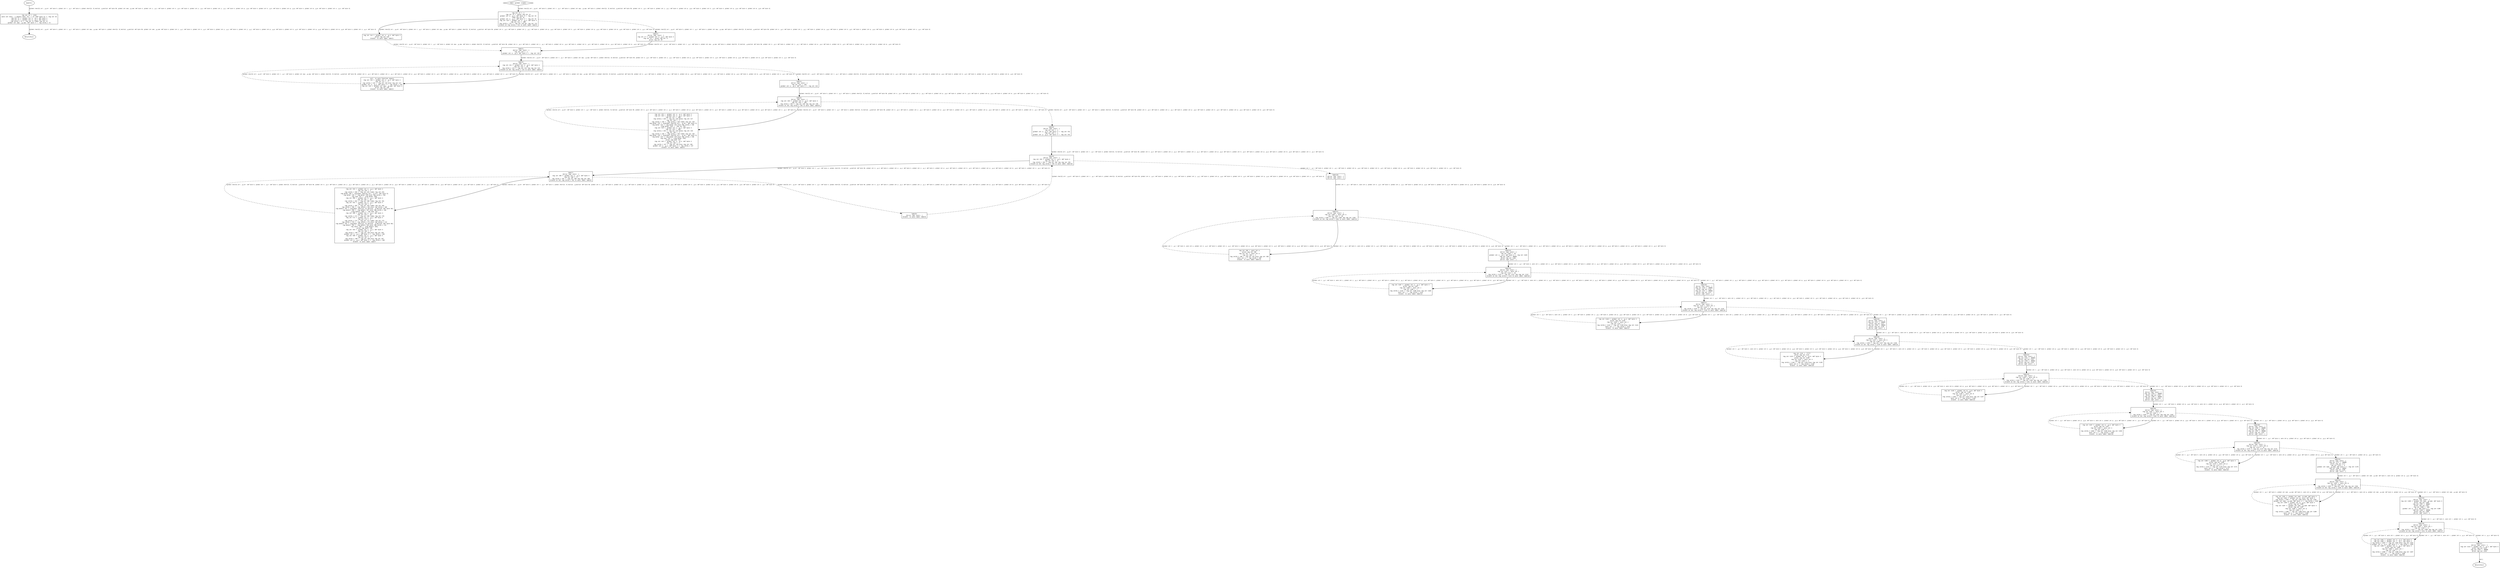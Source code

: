 digraph G {
  rankdir=TB;
  node [shape=box, fontname="Courier New", fontsize=10];
  edge [fontname="Courier New", fontsize=9];

  // BasicBlock ID: 132180401798016
  BB_132180401798016 [label="reg int t0 <- 1234\nauto int test; _l_square_test: fp + (-4) [def byte 4] <- reg int t0\nreg int t1 <- global int x; _g_x: def byte 4\nreg int t2 <- global int x; _g_x: def byte 4\nreg int32_t t3 <- reg int t1 times reg int t2\nglobal int squ; _g_squ: def byte 4 <- reg int32_t t3"];
BB_132180401798016 -> exit_Func_square [label="{global char[5] arr; _g_arr: def byte 5, global int r; _g_r: def byte 4, global int squ; _g_squ: def byte 4, global short[5, 5] multid; _g_multid: def byte 50, global int sum; _g_sum: def byte 4, global int i; _g_i: def byte 4, global int n; _g_n: def byte 4, global int y; _g_y: def byte 4, global int j; _g_j: def byte 4, global int p; _g_p: def byte 4, global int k; _g_k: def byte 4, global int q; _g_q: def byte 4, global int m; _g_m: def byte 4, global int x; _g_x: def byte 4}"];
  exit_Func_square [shape=ellipse, label="Return/Exit"];
  // BasicBlock ID: 132180401798160
  BB_132180401798160 [label="reg int t4 <- 1\nreg int t5 <- minus reg int t4\nglobal int x; _g_x: def byte 4 <- reg int t5\nread reg int t6\nglobal int x; _g_x: def byte 4 <- reg int t6\nreg int t10 <- global int x; _g_x: def byte 4\nreg int t11 <- 100\nreg int32_t t12 <- reg int t10 gtr reg int t11\nbranch on reg int32_t t12 to auto label label2"];
BB_132180401798160 -> BB_132180401798208 [label="{global char[5] arr; _g_arr: def byte 5, global int r; _g_r: def byte 4, global int squ; _g_squ: def byte 4, global short[5, 5] multid; _g_multid: def byte 50, global int n; _g_n: def byte 4, global int j; _g_j: def byte 4, global int p; _g_p: def byte 4, global int k; _g_k: def byte 4, global int q; _g_q: def byte 4, global int m; _g_m: def byte 4, global int x; _g_x: def byte 4}"];
BB_132180401798160 -> BB_132180401798064 [style=dashed, label="{global char[5] arr; _g_arr: def byte 5, global int r; _g_r: def byte 4, global int squ; _g_squ: def byte 4, global short[5, 5] multid; _g_multid: def byte 50, global int n; _g_n: def byte 4, global int j; _g_j: def byte 4, global int p; _g_p: def byte 4, global int k; _g_k: def byte 4, global int q; _g_q: def byte 4, global int m; _g_m: def byte 4, global int x; _g_x: def byte 4}"];
  // BasicBlock ID: 132180401798208
  BB_132180401798208 [label="reg int t14 <- global int x; _g_x: def byte 4\nprint reg int t14\nbranch  to auto label label1"];
BB_132180401798208 -> BB_132180401798112 [style=dashed, label="{global char[5] arr; _g_arr: def byte 5, global int r; _g_r: def byte 4, global int squ; _g_squ: def byte 4, global short[5, 5] multid; _g_multid: def byte 50, global int n; _g_n: def byte 4, global int j; _g_j: def byte 4, global int p; _g_p: def byte 4, global int k; _g_k: def byte 4, global int q; _g_q: def byte 4, global int m; _g_m: def byte 4}"];
  // BasicBlock ID: 132180401798064
  BB_132180401798064 [label="label2:\n[Error repr instr: ]\nreg int t7 <- global int x; _g_x: def byte 4\nreg int t9 <- minus reg int t7\nprint reg int t9"];
BB_132180401798064 -> BB_132180401798112 [label="{global char[5] arr; _g_arr: def byte 5, global int r; _g_r: def byte 4, global int squ; _g_squ: def byte 4, global short[5, 5] multid; _g_multid: def byte 50, global int n; _g_n: def byte 4, global int j; _g_j: def byte 4, global int p; _g_p: def byte 4, global int k; _g_k: def byte 4, global int q; _g_q: def byte 4, global int m; _g_m: def byte 4}"];
  // BasicBlock ID: 132180401798112
  BB_132180401798112 [label="label1:\n[Error repr instr: ]\nreg int t15 <- 1\nglobal int x; _g_x: def byte 4 <- reg int t15"];
BB_132180401798112 -> BB_132180401799280 [label="{global char[5] arr; _g_arr: def byte 5, global int r; _g_r: def byte 4, global int squ; _g_squ: def byte 4, global short[5, 5] multid; _g_multid: def byte 50, global int n; _g_n: def byte 4, global int j; _g_j: def byte 4, global int p; _g_p: def byte 4, global int k; _g_k: def byte 4, global int q; _g_q: def byte 4, global int m; _g_m: def byte 4, global int x; _g_x: def byte 4}"];
  // BasicBlock ID: 132180401799280
  BB_132180401799280 [label="label3:\n[Error repr instr: ]\nreg int t21 <- global int x; _g_x: def byte 4\nreg int t22 <- 10\nreg int32_t t23 <- reg int t21 leq reg int t22\nbranch on not reg int32_t t23 to auto label label4"];
BB_132180401799280 -> BB_132180401799328 [label="{global char[5] arr; _g_arr: def byte 5, global int r; _g_r: def byte 4, global int squ; _g_squ: def byte 4, global short[5, 5] multid; _g_multid: def byte 50, global int n; _g_n: def byte 4, global int j; _g_j: def byte 4, global int p; _g_p: def byte 4, global int k; _g_k: def byte 4, global int q; _g_q: def byte 4, global int m; _g_m: def byte 4, global int x; _g_x: def byte 4}"];
BB_132180401799280 -> BB_132180401799520 [style=dashed, label="{global char[5] arr; _g_arr: def byte 5, global int r; _g_r: def byte 4, global short[5, 5] multid; _g_multid: def byte 50, global int n; _g_n: def byte 4, global int j; _g_j: def byte 4, global int p; _g_p: def byte 4, global int k; _g_k: def byte 4, global int q; _g_q: def byte 4, global int m; _g_m: def byte 4}"];
  // BasicBlock ID: 132180401799328
  BB_132180401799328 [label="call  to auto function square\nreg int t16 <- global int x; _g_x: def byte 4\nreg int t17 <- 1\nreg int32_t t18 <- reg int t16 plus reg int t17\nglobal int x; _g_x: def byte 4 <- reg int32_t t18\nreg int t20 <- global int squ; _g_squ: def byte 4\nprint reg int t20\nbranch  to auto label label3"];
BB_132180401799328 -> BB_132180401799280 [style=dashed, label="{global char[5] arr; _g_arr: def byte 5, global int r; _g_r: def byte 4, global int squ; _g_squ: def byte 4, global short[5, 5] multid; _g_multid: def byte 50, global int n; _g_n: def byte 4, global int j; _g_j: def byte 4, global int p; _g_p: def byte 4, global int k; _g_k: def byte 4, global int q; _g_q: def byte 4, global int m; _g_m: def byte 4, global int x; _g_x: def byte 4}"];
  // BasicBlock ID: 132180401799520
  BB_132180401799520 [label="label4:\n[Error repr instr: ]\nreg int t24 <- 101\nglobal int x; _g_x: def byte 4 <- reg int t24"];
BB_132180401799520 -> BB_132180401799568 [label="{global char[5] arr; _g_arr: def byte 5, global int r; _g_r: def byte 4, global short[5, 5] multid; _g_multid: def byte 50, global int n; _g_n: def byte 4, global int j; _g_j: def byte 4, global int p; _g_p: def byte 4, global int k; _g_k: def byte 4, global int q; _g_q: def byte 4, global int m; _g_m: def byte 4, global int x; _g_x: def byte 4}"];
  // BasicBlock ID: 132180401799568
  BB_132180401799568 [label="label5:\n[Error repr instr: ]\nreg int t48 <- global int x; _g_x: def byte 4\nreg int t49 <- 105\nreg int32_t t50 <- reg int t48 leq reg int t49\nbranch on not reg int32_t t50 to auto label label6"];
BB_132180401799568 -> BB_132180401799232 [label="{global char[5] arr; _g_arr: def byte 5, global int r; _g_r: def byte 4, global short[5, 5] multid; _g_multid: def byte 50, global int n; _g_n: def byte 4, global int j; _g_j: def byte 4, global int p; _g_p: def byte 4, global int k; _g_k: def byte 4, global int q; _g_q: def byte 4, global int m; _g_m: def byte 4, global int x; _g_x: def byte 4}"];
BB_132180401799568 -> BB_132180401799472 [style=dashed, label="{global char[5] arr; _g_arr: def byte 5, global int r; _g_r: def byte 4, global short[5, 5] multid; _g_multid: def byte 50, global int n; _g_n: def byte 4, global int j; _g_j: def byte 4, global int p; _g_p: def byte 4, global int k; _g_k: def byte 4, global int q; _g_q: def byte 4, global int m; _g_m: def byte 4}"];
  // BasicBlock ID: 132180401799232
  BB_132180401799232 [label="reg int t25 <- global int x; _g_x: def byte 4\nreg int t26 <- global int x; _g_x: def byte 4\nreg int t27 <- 100\nreg int32_t t28 <- reg int t26 minus reg int t27\nreg int t29 <- 1\nreg int32_t t30 <- reg int32_t t28 times reg int t29\nreg &char t31 <- &(global char[5] arr; _g_arr: def byte 5)\nreg &char t32 <- reg &char t31 plus reg int32_t t30\n[reg &char t32] <- reg int t25\nreg int t33 <- global int x; _g_x: def byte 4\nreg int t34 <- 100\nreg int32_t t35 <- reg int t33 minus reg int t34\nreg int t36 <- 1\nreg int32_t t38 <- reg int32_t t35 times reg int t36\nreg &char t43 <- &(global char[5] arr; _g_arr: def byte 5)\nreg &char t44 <- reg &char t43 plus reg int32_t t38\nreg char t42 <- [reg &char t44]\nprint reg char t42\nreg int t45 <- global int x; _g_x: def byte 4\nreg int t46 <- 1\nreg int32_t t47 <- reg int t45 plus reg int t46\nglobal int x; _g_x: def byte 4 <- reg int32_t t47\nbranch  to auto label label5"];
BB_132180401799232 -> BB_132180401799568 [style=dashed, label="{global char[5] arr; _g_arr: def byte 5, global int r; _g_r: def byte 4, global short[5, 5] multid; _g_multid: def byte 50, global int n; _g_n: def byte 4, global int j; _g_j: def byte 4, global int p; _g_p: def byte 4, global int k; _g_k: def byte 4, global int q; _g_q: def byte 4, global int m; _g_m: def byte 4, global int x; _g_x: def byte 4}"];
  // BasicBlock ID: 132180401799472
  BB_132180401799472 [label="label6:\n[Error repr instr: ]\nreg int t51 <- 1\nglobal int x; _g_x: def byte 4 <- reg int t51\nreg int t52 <- 1\nglobal int y; _g_y: def byte 4 <- reg int t52"];
BB_132180401799472 -> BB_132180401799760 [label="{global char[5] arr; _g_arr: def byte 5, global int r; _g_r: def byte 4, global short[5, 5] multid; _g_multid: def byte 50, global int n; _g_n: def byte 4, global int y; _g_y: def byte 4, global int j; _g_j: def byte 4, global int p; _g_p: def byte 4, global int k; _g_k: def byte 4, global int q; _g_q: def byte 4, global int m; _g_m: def byte 4, global int x; _g_x: def byte 4}"];
  // BasicBlock ID: 132180401799760
  BB_132180401799760 [label="label9:\n[Error repr instr: ]\nreg int t92 <- global int x; _g_x: def byte 4\nreg int t93 <- 5\nreg int32_t t94 <- reg int t92 leq reg int t93\nbranch on not reg int32_t t94 to auto label label10"];
BB_132180401799760 -> BB_132180401799808 [label="{global char[5] arr; _g_arr: def byte 5, global int r; _g_r: def byte 4, global short[5, 5] multid; _g_multid: def byte 50, global int n; _g_n: def byte 4, global int y; _g_y: def byte 4, global int j; _g_j: def byte 4, global int p; _g_p: def byte 4, global int k; _g_k: def byte 4, global int q; _g_q: def byte 4, global int m; _g_m: def byte 4, global int x; _g_x: def byte 4}"];
BB_132180401799760 -> BB_132180401800048 [style=dashed, label="{global int r; _g_r: def byte 4, global int j; _g_j: def byte 4, global int p; _g_p: def byte 4, global int k; _g_k: def byte 4, global int q; _g_q: def byte 4, global int m; _g_m: def byte 4, global int n; _g_n: def byte 4}"];
  // BasicBlock ID: 132180401799808
  BB_132180401799808 [label="label7:\n[Error repr instr: ]\nreg int t89 <- global int y; _g_y: def byte 4\nreg int t90 <- 5\nreg int32_t t91 <- reg int t89 leq reg int t90\nbranch on not reg int32_t t91 to auto label label8"];
BB_132180401799808 -> BB_132180401799952 [label="{global char[5] arr; _g_arr: def byte 5, global int r; _g_r: def byte 4, global short[5, 5] multid; _g_multid: def byte 50, global int n; _g_n: def byte 4, global int y; _g_y: def byte 4, global int j; _g_j: def byte 4, global int p; _g_p: def byte 4, global int k; _g_k: def byte 4, global int q; _g_q: def byte 4, global int m; _g_m: def byte 4, global int x; _g_x: def byte 4}"];
BB_132180401799808 -> BB_132180401800000 [style=dashed, label="{global char[5] arr; _g_arr: def byte 5, global int r; _g_r: def byte 4, global short[5, 5] multid; _g_multid: def byte 50, global int n; _g_n: def byte 4, global int y; _g_y: def byte 4, global int j; _g_j: def byte 4, global int p; _g_p: def byte 4, global int k; _g_k: def byte 4, global int q; _g_q: def byte 4, global int m; _g_m: def byte 4, global int x; _g_x: def byte 4}"];
  // BasicBlock ID: 132180401799952
  BB_132180401799952 [label="reg int t53 <- global int x; _g_x: def byte 4\nreg int t54 <- 1\nreg int32_t t56 <- reg int t53 times reg int t54\nreg &char t58 <- &(global char[5] arr; _g_arr: def byte 5)\nreg &char t59 <- reg &char t58 plus reg int32_t t56\nreg char t57 <- [reg &char t59]\nreg int t60 <- global int x; _g_x: def byte 4\nreg int t61 <- 10\nreg int32_t t62 <- reg int t60 times reg int t61\nreg int t63 <- global int y; _g_y: def byte 4\nreg int t64 <- 2\nreg int32_t t65 <- reg int t63 times reg int t64\nreg int32_t t66 <- reg int32_t t62 plus reg int32_t t65\nreg &short t67 <- &(global short[5, 5] multid; _g_multid: def byte 50)\nreg &short t68 <- reg &short t67 plus reg int32_t t66\n[reg &short t68] <- reg char t57\nreg int t69 <- global int x; _g_x: def byte 4\nreg int t70 <- 10\nreg int32_t t71 <- reg int t69 times reg int t70\nreg int t72 <- global int y; _g_y: def byte 4\nreg int t73 <- 2\nreg int32_t t74 <- reg int t72 times reg int t73\nreg int32_t t76 <- reg int32_t t71 plus reg int32_t t74\nreg &short t81 <- &(global short[5, 5] multid; _g_multid: def byte 50)\nreg &short t82 <- reg &short t81 plus reg int32_t t76\nreg short t80 <- [reg &short t82]\nprint reg short t80\nreg int t83 <- global int x; _g_x: def byte 4\nreg int t84 <- 1\nreg int32_t t85 <- reg int t83 plus reg int t84\nglobal int x; _g_x: def byte 4 <- reg int32_t t85\nreg int t86 <- global int y; _g_y: def byte 4\nreg int t87 <- 1\nreg int32_t t88 <- reg int t86 plus reg int t87\nglobal int y; _g_y: def byte 4 <- reg int32_t t88\nbranch  to auto label label7"];
BB_132180401799952 -> BB_132180401799808 [style=dashed, label="{global char[5] arr; _g_arr: def byte 5, global int r; _g_r: def byte 4, global short[5, 5] multid; _g_multid: def byte 50, global int n; _g_n: def byte 4, global int y; _g_y: def byte 4, global int j; _g_j: def byte 4, global int p; _g_p: def byte 4, global int k; _g_k: def byte 4, global int q; _g_q: def byte 4, global int m; _g_m: def byte 4, global int x; _g_x: def byte 4}"];
  // BasicBlock ID: 132180401800000
  BB_132180401800000 [label="label8:\n[Error repr instr: ]\nbranch  to auto label label9"];
BB_132180401800000 -> BB_132180401799760 [style=dashed, label="{global char[5] arr; _g_arr: def byte 5, global int r; _g_r: def byte 4, global short[5, 5] multid; _g_multid: def byte 50, global int n; _g_n: def byte 4, global int y; _g_y: def byte 4, global int j; _g_j: def byte 4, global int p; _g_p: def byte 4, global int k; _g_k: def byte 4, global int q; _g_q: def byte 4, global int m; _g_m: def byte 4, global int x; _g_x: def byte 4}"];
  // BasicBlock ID: 132180401800048
  BB_132180401800048 [label="label10:\n[Error repr instr: ]\n[Error repr instr: ]"];
BB_132180401800048 -> BB_132180401799856 [label="{global int r; _g_r: def byte 4, auto int a, global int n; _g_n: def byte 4, global int j; _g_j: def byte 4, global int p; _g_p: def byte 4, global int k; _g_k: def byte 4, global int q; _g_q: def byte 4, global int m; _g_m: def byte 4}"];
  // BasicBlock ID: 132180401799856
  BB_132180401799856 [label="label11:\n[Error repr instr: ]\nreg int t100 <- auto int a\nreg int t101 <- 20\nreg int32_t t102 <- reg int t100 leq reg int t101\nbranch on not reg int32_t t102 to auto label label13"];
BB_132180401799856 -> BB_132180401799904 [label="{global int r; _g_r: def byte 4, auto int a, global int n; _g_n: def byte 4, global int j; _g_j: def byte 4, global int p; _g_p: def byte 4, global int k; _g_k: def byte 4, global int q; _g_q: def byte 4, global int m; _g_m: def byte 4}"];
BB_132180401799856 -> BB_132180401800096 [style=dashed, label="{global int r; _g_r: def byte 4, global int j; _g_j: def byte 4, global int p; _g_p: def byte 4, global int k; _g_k: def byte 4, global int q; _g_q: def byte 4, global int m; _g_m: def byte 4, global int n; _g_n: def byte 4}"];
  // BasicBlock ID: 132180401799904
  BB_132180401799904 [label="reg int t96 <- auto int a\nprint reg int t96\nreg int t97 <- auto int a\nreg int t98 <- 1\nreg int32_t t99 <- reg int t97 plus reg int t98\nauto int a <- reg int32_t t99\nbranch  to auto label label11"];
BB_132180401799904 -> BB_132180401799856 [style=dashed, label="{global int r; _g_r: def byte 4, auto int a, global int n; _g_n: def byte 4, global int j; _g_j: def byte 4, global int p; _g_p: def byte 4, global int k; _g_k: def byte 4, global int q; _g_q: def byte 4, global int m; _g_m: def byte 4}"];
  // BasicBlock ID: 132180401800096
  BB_132180401800096 [label="label13:\n[Error repr instr: ]\nreg int t103 <- 10\nglobal int i; _g_i: def byte 4 <- reg int t103\nreg int t105 <- 99991\nprint reg int t105\n[Error repr instr: ]"];
BB_132180401800096 -> BB_132180401800144 [label="{global int r; _g_r: def byte 4, auto int i, global int i; _g_i: def byte 4, global int n; _g_n: def byte 4, global int j; _g_j: def byte 4, global int p; _g_p: def byte 4, global int k; _g_k: def byte 4, global int q; _g_q: def byte 4, global int m; _g_m: def byte 4}"];
  // BasicBlock ID: 132180401800144
  BB_132180401800144 [label="label14:\n[Error repr instr: ]\nreg int t111 <- auto int i\nreg int t112 <- 15\nreg int32_t t113 <- reg int t111 leq reg int t112\nbranch on not reg int32_t t113 to auto label label16"];
BB_132180401800144 -> BB_132180401800192 [label="{global int r; _g_r: def byte 4, auto int i, global int i; _g_i: def byte 4, global int n; _g_n: def byte 4, global int j; _g_j: def byte 4, global int p; _g_p: def byte 4, global int k; _g_k: def byte 4, global int q; _g_q: def byte 4, global int m; _g_m: def byte 4}"];
BB_132180401800144 -> BB_132180401800240 [style=dashed, label="{global int r; _g_r: def byte 4, global int j; _g_j: def byte 4, global int p; _g_p: def byte 4, global int k; _g_k: def byte 4, global int q; _g_q: def byte 4, global int m; _g_m: def byte 4, global int n; _g_n: def byte 4}"];
  // BasicBlock ID: 132180401800192
  BB_132180401800192 [label="reg int t107 <- global int i; _g_i: def byte 4\nprint reg int t107\nreg int t108 <- auto int i\nreg int t109 <- 1\nreg int32_t t110 <- reg int t108 plus reg int t109\nauto int i <- reg int32_t t110\nbranch  to auto label label14"];
BB_132180401800192 -> BB_132180401800144 [style=dashed, label="{global int r; _g_r: def byte 4, auto int i, global int i; _g_i: def byte 4, global int n; _g_n: def byte 4, global int j; _g_j: def byte 4, global int p; _g_p: def byte 4, global int k; _g_k: def byte 4, global int q; _g_q: def byte 4, global int m; _g_m: def byte 4}"];
  // BasicBlock ID: 132180401800240
  BB_132180401800240 [label="label16:\n[Error repr instr: ]\nreg int t115 <- 88881\nprint reg int t115\nreg int t117 <- 99992\nprint reg int t117\n[Error repr instr: ]"];
BB_132180401800240 -> BB_132180401800288 [label="{global int r; _g_r: def byte 4, auto int j, global int n; _g_n: def byte 4, global int j; _g_j: def byte 4, global int p; _g_p: def byte 4, global int k; _g_k: def byte 4, global int q; _g_q: def byte 4, global int m; _g_m: def byte 4}"];
  // BasicBlock ID: 132180401800288
  BB_132180401800288 [label="label17:\n[Error repr instr: ]\nreg int t123 <- auto int j\nreg int t124 <- 5\nreg int32_t t125 <- reg int t123 leq reg int t124\nbranch on not reg int32_t t125 to auto label label19"];
BB_132180401800288 -> BB_132180401800336 [label="{global int r; _g_r: def byte 4, auto int j, global int n; _g_n: def byte 4, global int j; _g_j: def byte 4, global int p; _g_p: def byte 4, global int k; _g_k: def byte 4, global int q; _g_q: def byte 4, global int m; _g_m: def byte 4}"];
BB_132180401800288 -> BB_132180401800384 [style=dashed, label="{global int r; _g_r: def byte 4, global int p; _g_p: def byte 4, global int k; _g_k: def byte 4, global int q; _g_q: def byte 4, global int m; _g_m: def byte 4, global int n; _g_n: def byte 4}"];
  // BasicBlock ID: 132180401800336
  BB_132180401800336 [label="reg int t119 <- global int j; _g_j: def byte 4\nprint reg int t119\nreg int t120 <- auto int j\nreg int t121 <- 1\nreg int32_t t122 <- reg int t120 plus reg int t121\nauto int j <- reg int32_t t122\nbranch  to auto label label17"];
BB_132180401800336 -> BB_132180401800288 [style=dashed, label="{global int r; _g_r: def byte 4, auto int j, global int n; _g_n: def byte 4, global int j; _g_j: def byte 4, global int p; _g_p: def byte 4, global int k; _g_k: def byte 4, global int q; _g_q: def byte 4, global int m; _g_m: def byte 4}"];
  // BasicBlock ID: 132180401800384
  BB_132180401800384 [label="label19:\n[Error repr instr: ]\nreg int t127 <- 88882\nprint reg int t127\nreg int t129 <- 99993\nprint reg int t129\n[Error repr instr: ]"];
BB_132180401800384 -> BB_132180401801392 [label="{global int r; _g_r: def byte 4, auto int k, global int n; _g_n: def byte 4, global int p; _g_p: def byte 4, global int k; _g_k: def byte 4, global int q; _g_q: def byte 4, global int m; _g_m: def byte 4}"];
  // BasicBlock ID: 132180401801392
  BB_132180401801392 [label="label20:\n[Error repr instr: ]\nreg int t137 <- auto int k\nreg int t138 <- 5\nreg int32_t t139 <- reg int t137 leq reg int t138\nbranch on not reg int32_t t139 to auto label label22"];
BB_132180401801392 -> BB_132180401801920 [label="{global int r; _g_r: def byte 4, auto int k, global int n; _g_n: def byte 4, global int p; _g_p: def byte 4, global int k; _g_k: def byte 4, global int q; _g_q: def byte 4, global int m; _g_m: def byte 4}"];
BB_132180401801392 -> BB_132180401802064 [style=dashed, label="{global int r; _g_r: def byte 4, global int p; _g_p: def byte 4, global int q; _g_q: def byte 4, global int m; _g_m: def byte 4, global int n; _g_n: def byte 4}"];
  // BasicBlock ID: 132180401801920
  BB_132180401801920 [label="reg int t131 <- 77777\nprint reg int t131\nreg int t133 <- global int k; _g_k: def byte 4\nprint reg int t133\nreg int t134 <- auto int k\nreg int t135 <- 1\nreg int32_t t136 <- reg int t134 plus reg int t135\nauto int k <- reg int32_t t136\nbranch  to auto label label20"];
BB_132180401801920 -> BB_132180401801392 [style=dashed, label="{global int r; _g_r: def byte 4, auto int k, global int n; _g_n: def byte 4, global int p; _g_p: def byte 4, global int k; _g_k: def byte 4, global int q; _g_q: def byte 4, global int m; _g_m: def byte 4}"];
  // BasicBlock ID: 132180401802064
  BB_132180401802064 [label="label22:\n[Error repr instr: ]\nreg int t141 <- 88883\nprint reg int t141\nreg int t143 <- 99994\nprint reg int t143\n[Error repr instr: ]"];
BB_132180401802064 -> BB_132180401802112 [label="{global int r; _g_r: def byte 4, global int p; _g_p: def byte 4, auto int m, global int q; _g_q: def byte 4, global int m; _g_m: def byte 4, global int n; _g_n: def byte 4}"];
  // BasicBlock ID: 132180401802112
  BB_132180401802112 [label="label23:\n[Error repr instr: ]\nreg int t149 <- auto int m\nreg int t150 <- 6\nreg int32_t t151 <- reg int t149 leq reg int t150\nbranch on not reg int32_t t151 to auto label label25"];
BB_132180401802112 -> BB_132180401801872 [label="{global int r; _g_r: def byte 4, global int p; _g_p: def byte 4, auto int m, global int q; _g_q: def byte 4, global int m; _g_m: def byte 4, global int n; _g_n: def byte 4}"];
BB_132180401802112 -> BB_132180401802016 [style=dashed, label="{global int r; _g_r: def byte 4, global int q; _g_q: def byte 4, global int p; _g_p: def byte 4, global int n; _g_n: def byte 4}"];
  // BasicBlock ID: 132180401801872
  BB_132180401801872 [label="reg int t145 <- global int m; _g_m: def byte 4\nprint reg int t145\nreg int t146 <- auto int m\nreg int t147 <- 1\nreg int32_t t148 <- reg int t146 plus reg int t147\nauto int m <- reg int32_t t148\nbranch  to auto label label23"];
BB_132180401801872 -> BB_132180401802112 [style=dashed, label="{global int r; _g_r: def byte 4, global int p; _g_p: def byte 4, auto int m, global int q; _g_q: def byte 4, global int m; _g_m: def byte 4, global int n; _g_n: def byte 4}"];
  // BasicBlock ID: 132180401802016
  BB_132180401802016 [label="label25:\n[Error repr instr: ]\nreg int t153 <- 88884\nprint reg int t153\nreg int t155 <- 99995\nprint reg int t155\n[Error repr instr: ]"];
BB_132180401802016 -> BB_132180401801152 [label="{global int r; _g_r: def byte 4, global int p; _g_p: def byte 4, auto int n, global int q; _g_q: def byte 4, global int n; _g_n: def byte 4}"];
  // BasicBlock ID: 132180401801152
  BB_132180401801152 [label="label26:\n[Error repr instr: ]\nreg int t161 <- auto int n\nreg int t162 <- 7\nreg int32_t t163 <- reg int t161 leq reg int t162\nbranch on not reg int32_t t163 to auto label label28"];
BB_132180401801152 -> BB_132180401801248 [label="{global int r; _g_r: def byte 4, global int p; _g_p: def byte 4, auto int n, global int q; _g_q: def byte 4, global int n; _g_n: def byte 4}"];
BB_132180401801152 -> BB_132180401801488 [style=dashed, label="{global int r; _g_r: def byte 4, global int q; _g_q: def byte 4, global int p; _g_p: def byte 4}"];
  // BasicBlock ID: 132180401801248
  BB_132180401801248 [label="reg int t157 <- global int n; _g_n: def byte 4\nprint reg int t157\nreg int t158 <- auto int n\nreg int t159 <- 1\nreg int32_t t160 <- reg int t158 plus reg int t159\nauto int n <- reg int32_t t160\nbranch  to auto label label26"];
BB_132180401801248 -> BB_132180401801152 [style=dashed, label="{global int r; _g_r: def byte 4, global int p; _g_p: def byte 4, auto int n, global int q; _g_q: def byte 4, global int n; _g_n: def byte 4}"];
  // BasicBlock ID: 132180401801488
  BB_132180401801488 [label="label28:\n[Error repr instr: ]\nreg int t165 <- 88885\nprint reg int t165\nreg int t167 <- 99996\nprint reg int t167\n[Error repr instr: ]"];
BB_132180401801488 -> BB_132180401801536 [label="{global int r; _g_r: def byte 4, auto int p, global int p; _g_p: def byte 4, global int q; _g_q: def byte 4}"];
  // BasicBlock ID: 132180401801536
  BB_132180401801536 [label="label29:\n[Error repr instr: ]\nreg int t173 <- auto int p\nreg int t174 <- 12\nreg int32_t t175 <- reg int t173 leq reg int t174\nbranch on not reg int32_t t175 to auto label label31"];
BB_132180401801536 -> BB_132180401801776 [label="{global int r; _g_r: def byte 4, auto int p, global int p; _g_p: def byte 4, global int q; _g_q: def byte 4}"];
BB_132180401801536 -> BB_132180401801824 [style=dashed, label="{global int r; _g_r: def byte 4, global int q; _g_q: def byte 4}"];
  // BasicBlock ID: 132180401801776
  BB_132180401801776 [label="reg int t169 <- global int p; _g_p: def byte 4\nprint reg int t169\nreg int t170 <- auto int p\nreg int t171 <- 1\nreg int32_t t172 <- reg int t170 plus reg int t171\nauto int p <- reg int32_t t172\nbranch  to auto label label29"];
BB_132180401801776 -> BB_132180401801536 [style=dashed, label="{global int r; _g_r: def byte 4, auto int p, global int p; _g_p: def byte 4, global int q; _g_q: def byte 4}"];
  // BasicBlock ID: 132180401801824
  BB_132180401801824 [label="label31:\n[Error repr instr: ]\nreg int t177 <- 88886\nprint reg int t177\nreg int t178 <- 0\nglobal int sum; _g_sum: def byte 4 <- reg int t178\nreg int t180 <- 99997\nprint reg int t180\n[Error repr instr: ]"];
BB_132180401801824 -> BB_132180401801200 [label="{global int r; _g_r: def byte 4, global int sum; _g_sum: def byte 4, auto int q, global int q; _g_q: def byte 4}"];
  // BasicBlock ID: 132180401801200
  BB_132180401801200 [label="label32:\n[Error repr instr: ]\nreg int t191 <- auto int q\nreg int t192 <- 5\nreg int32_t t193 <- reg int t191 leq reg int t192\nbranch on not reg int32_t t193 to auto label label34"];
BB_132180401801200 -> BB_132180401801440 [label="{global int r; _g_r: def byte 4, auto int q, global int sum; _g_sum: def byte 4, global int q; _g_q: def byte 4}"];
BB_132180401801200 -> BB_132180401801296 [style=dashed, label="{global int r; _g_r: def byte 4, global int sum; _g_sum: def byte 4}"];
  // BasicBlock ID: 132180401801440
  BB_132180401801440 [label="reg int t181 <- global int sum; _g_sum: def byte 4\nreg int t182 <- global int q; _g_q: def byte 4\nreg int32_t t183 <- reg int t181 plus reg int t182\nglobal int sum; _g_sum: def byte 4 <- reg int32_t t183\nreg int t185 <- global int q; _g_q: def byte 4\nprint reg int t185\nreg int t187 <- global int sum; _g_sum: def byte 4\nprint reg int t187\nreg int t188 <- auto int q\nreg int t189 <- 1\nreg int32_t t190 <- reg int t188 plus reg int t189\nauto int q <- reg int32_t t190\nbranch  to auto label label32"];
BB_132180401801440 -> BB_132180401801200 [style=dashed, label="{global int r; _g_r: def byte 4, global int sum; _g_sum: def byte 4, auto int q, global int q; _g_q: def byte 4}"];
  // BasicBlock ID: 132180401801296
  BB_132180401801296 [label="label34:\n[Error repr instr: ]\nreg int t195 <- global int sum; _g_sum: def byte 4\nprint reg int t195\nreg int t197 <- 88887\nprint reg int t197\nreg int t198 <- 100\nglobal int x; _g_x: def byte 4 <- reg int t198\nreg int t200 <- 99998\nprint reg int t200\n[Error repr instr: ]"];
BB_132180401801296 -> BB_132180401801344 [label="{global int r; _g_r: def byte 4, auto int r, global int x; _g_x: def byte 4}"];
  // BasicBlock ID: 132180401801344
  BB_132180401801344 [label="label35:\n[Error repr instr: ]\nreg int t209 <- auto int r\nreg int t210 <- 3\nreg int32_t t211 <- reg int t209 leq reg int t210\nbranch on not reg int32_t t211 to auto label label37"];
BB_132180401801344 -> BB_132180401801680 [label="{global int r; _g_r: def byte 4, auto int r, global int x; _g_x: def byte 4}"];
BB_132180401801344 -> BB_132180401795232 [style=dashed, label="{global int x; _g_x: def byte 4}"];
  // BasicBlock ID: 132180401801680
  BB_132180401801680 [label="reg int t201 <- global int x; _g_x: def byte 4\nreg int t202 <- global int r; _g_r: def byte 4\nreg int32_t t203 <- reg int t201 plus reg int t202\nglobal int x; _g_x: def byte 4 <- reg int32_t t203\nreg int t205 <- global int x; _g_x: def byte 4\nprint reg int t205\nreg int t206 <- auto int r\nreg int t207 <- 1\nreg int32_t t208 <- reg int t206 plus reg int t207\nauto int r <- reg int32_t t208\nbranch  to auto label label35"];
BB_132180401801680 -> BB_132180401801344 [style=dashed, label="{global int r; _g_r: def byte 4, auto int r, global int x; _g_x: def byte 4}"];
  // BasicBlock ID: 132180401795232
  BB_132180401795232 [label="label37:\n[Error repr instr: ]\nreg int t213 <- global int x; _g_x: def byte 4\nprint reg int t213\nreg int t215 <- 88888\nprint reg int t215"];
BB_132180401795232 -> exit_global [label="set()"];
  exit_global [shape=ellipse, label="Return/Exit"];

  // Entry Points
  Entry_square [shape=ellipse, label="square()"];
  Entry_square -> BB_132180401798016 [label="{global char[5] arr; _g_arr: def byte 5, global int r; _g_r: def byte 4, global short[5, 5] multid; _g_multid: def byte 50, global int sum; _g_sum: def byte 4, global int i; _g_i: def byte 4, global int n; _g_n: def byte 4, global int y; _g_y: def byte 4, global int j; _g_j: def byte 4, global int p; _g_p: def byte 4, global int k; _g_k: def byte 4, global int q; _g_q: def byte 4, global int m; _g_m: def byte 4, global int x; _g_x: def byte 4}", weight=10];
  main [shape=diamond, label="main (global scope)"];
  main -> BB_132180401798160 [label="{global char[5] arr; _g_arr: def byte 5, global int r; _g_r: def byte 4, global int squ; _g_squ: def byte 4, global short[5, 5] multid; _g_multid: def byte 50, global int n; _g_n: def byte 4, global int j; _g_j: def byte 4, global int p; _g_p: def byte 4, global int k; _g_k: def byte 4, global int q; _g_q: def byte 4, global int m; _g_m: def byte 4}", weight=10];
}
